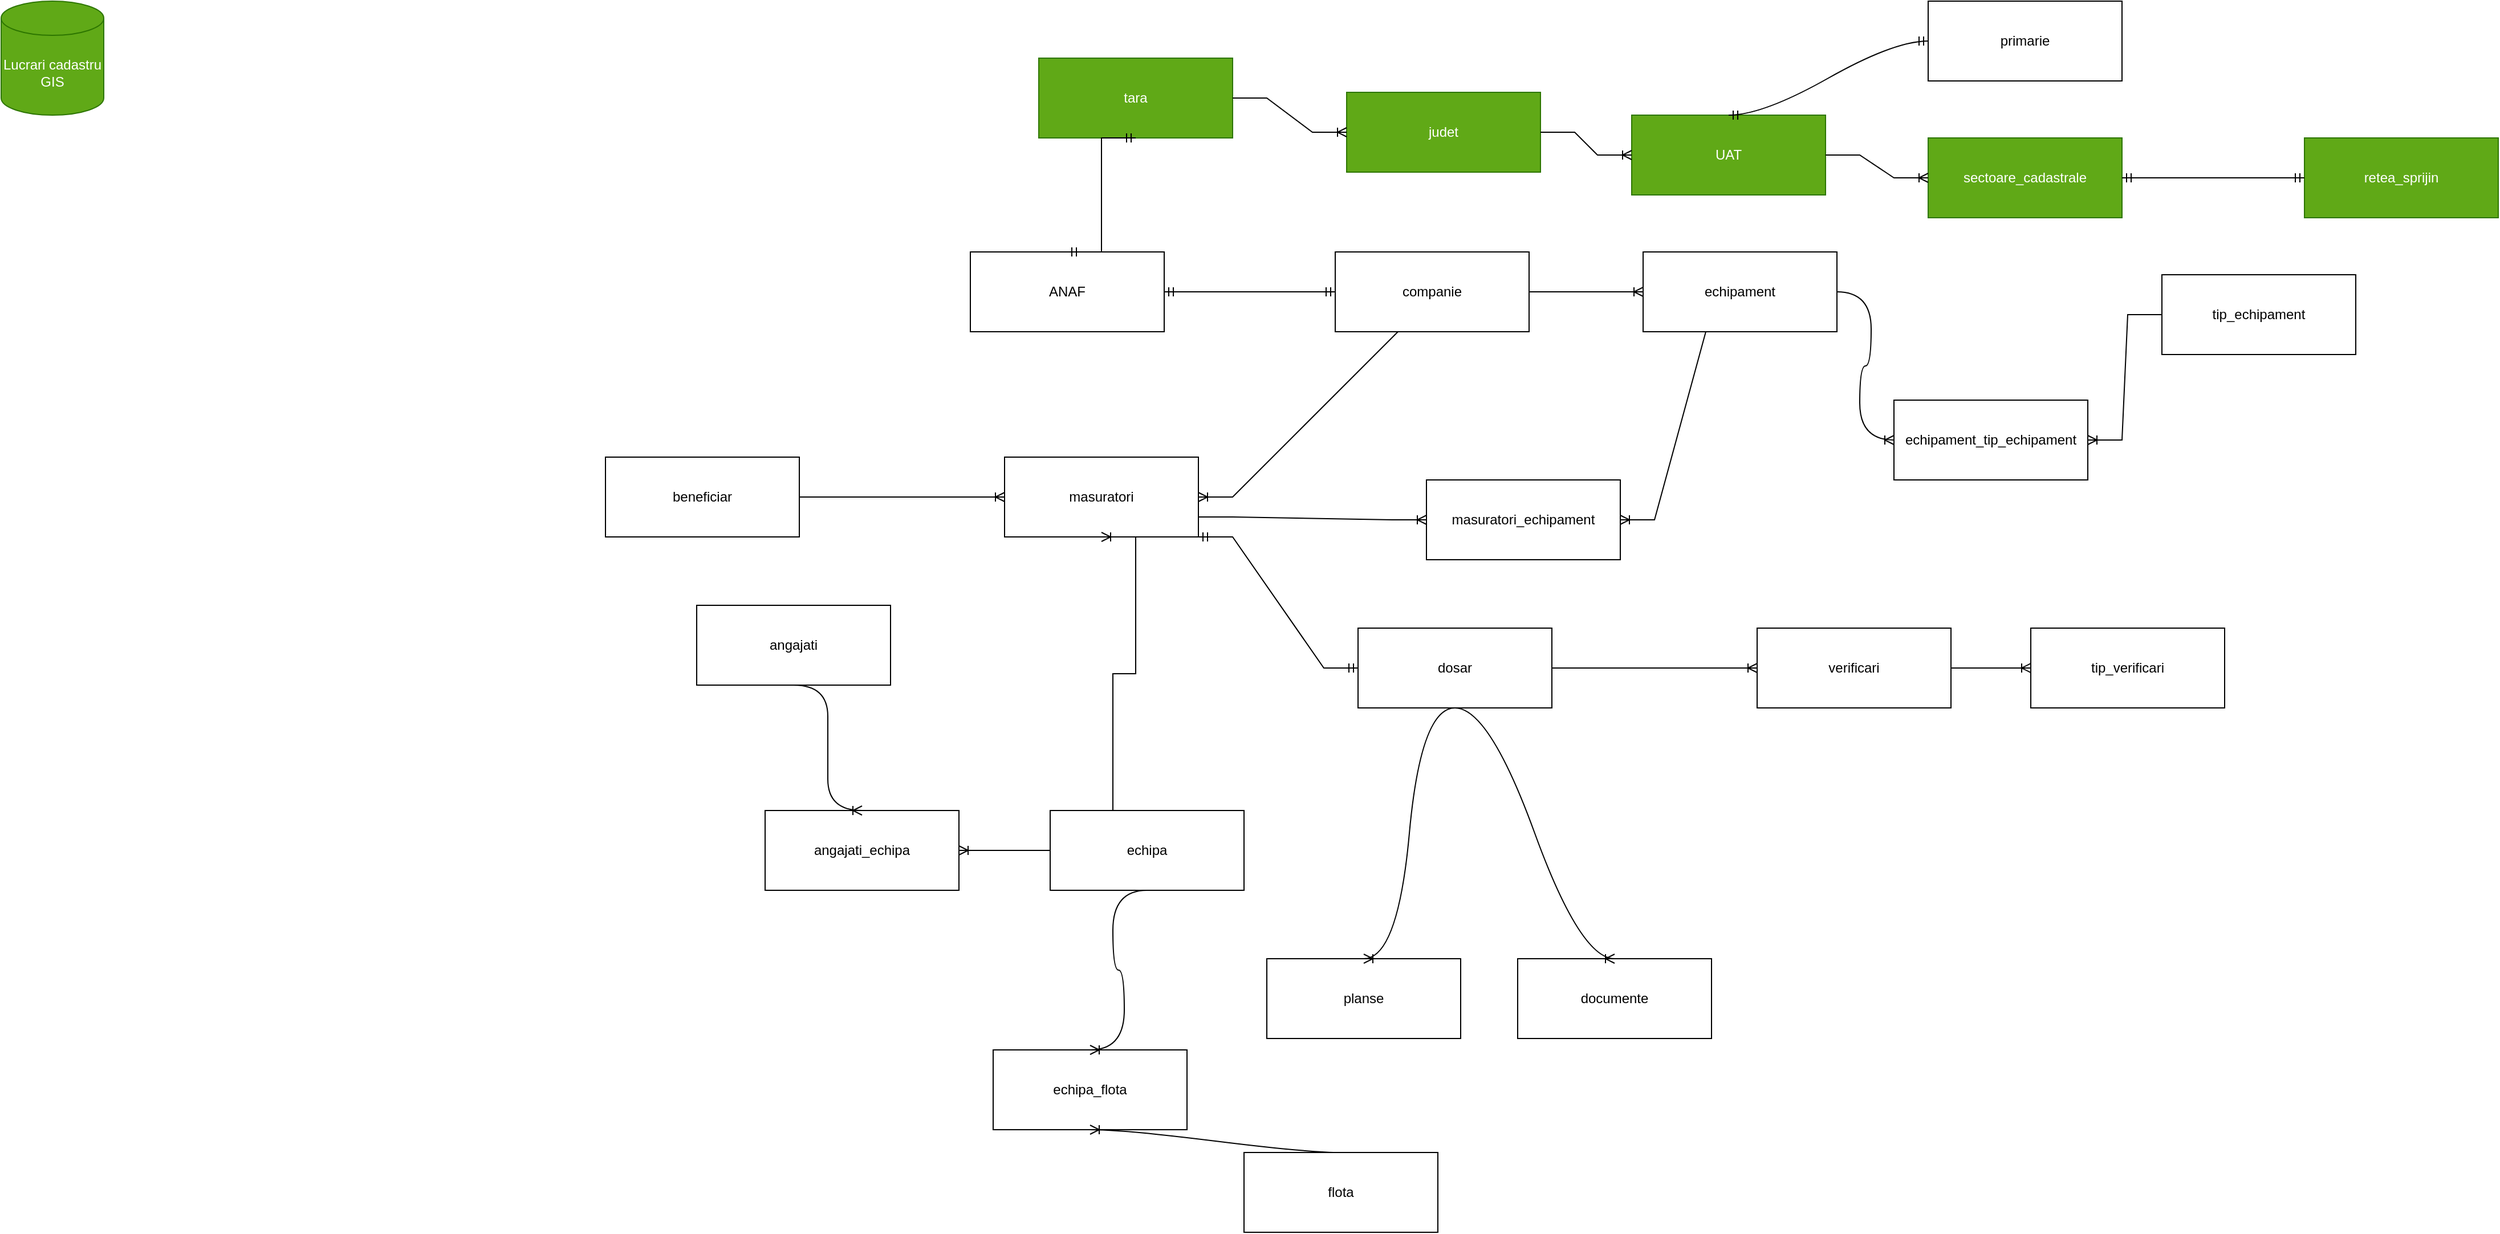 <mxfile version="21.3.2" type="github">
  <diagram name="Page-1" id="c4nXFNeBFdgrfNwBTD_H">
    <mxGraphModel dx="3475" dy="1415" grid="1" gridSize="10" guides="1" tooltips="1" connect="1" arrows="1" fold="1" page="1" pageScale="1" pageWidth="850" pageHeight="1100" math="0" shadow="0">
      <root>
        <mxCell id="0" />
        <mxCell id="1" parent="0" />
        <mxCell id="TaOxIR-Y_0B-BQlurdxr-1" value="Lucrari cadastru GIS" style="shape=cylinder3;whiteSpace=wrap;html=1;boundedLbl=1;backgroundOutline=1;size=15;fillColor=#60a917;fontColor=#ffffff;strokeColor=#2D7600;" vertex="1" parent="1">
          <mxGeometry x="-790" width="90" height="100" as="geometry" />
        </mxCell>
        <mxCell id="TaOxIR-Y_0B-BQlurdxr-2" value="sectoare_cadastrale" style="rounded=0;whiteSpace=wrap;html=1;fillColor=#60a917;fontColor=#ffffff;strokeColor=#2D7600;" vertex="1" parent="1">
          <mxGeometry x="900" y="120" width="170" height="70" as="geometry" />
        </mxCell>
        <mxCell id="TaOxIR-Y_0B-BQlurdxr-3" value="retea_sprijin" style="rounded=0;whiteSpace=wrap;html=1;fillColor=#60a917;fontColor=#ffffff;strokeColor=#2D7600;" vertex="1" parent="1">
          <mxGeometry x="1230" y="120" width="170" height="70" as="geometry" />
        </mxCell>
        <mxCell id="TaOxIR-Y_0B-BQlurdxr-4" value="echipa" style="rounded=0;whiteSpace=wrap;html=1;" vertex="1" parent="1">
          <mxGeometry x="130" y="710" width="170" height="70" as="geometry" />
        </mxCell>
        <mxCell id="TaOxIR-Y_0B-BQlurdxr-5" value="angajati" style="rounded=0;whiteSpace=wrap;html=1;" vertex="1" parent="1">
          <mxGeometry x="-180" y="530" width="170" height="70" as="geometry" />
        </mxCell>
        <mxCell id="TaOxIR-Y_0B-BQlurdxr-8" value="echipament" style="rounded=0;whiteSpace=wrap;html=1;" vertex="1" parent="1">
          <mxGeometry x="650" y="220" width="170" height="70" as="geometry" />
        </mxCell>
        <mxCell id="TaOxIR-Y_0B-BQlurdxr-10" value="flota" style="rounded=0;whiteSpace=wrap;html=1;" vertex="1" parent="1">
          <mxGeometry x="300" y="1010" width="170" height="70" as="geometry" />
        </mxCell>
        <mxCell id="TaOxIR-Y_0B-BQlurdxr-11" value="documente" style="rounded=0;whiteSpace=wrap;html=1;" vertex="1" parent="1">
          <mxGeometry x="540" y="840" width="170" height="70" as="geometry" />
        </mxCell>
        <mxCell id="TaOxIR-Y_0B-BQlurdxr-12" value="masuratori" style="rounded=0;whiteSpace=wrap;html=1;" vertex="1" parent="1">
          <mxGeometry x="90" y="400" width="170" height="70" as="geometry" />
        </mxCell>
        <mxCell id="TaOxIR-Y_0B-BQlurdxr-13" value="primarie" style="rounded=0;whiteSpace=wrap;html=1;" vertex="1" parent="1">
          <mxGeometry x="900" width="170" height="70" as="geometry" />
        </mxCell>
        <mxCell id="TaOxIR-Y_0B-BQlurdxr-14" value="beneficiar" style="rounded=0;whiteSpace=wrap;html=1;" vertex="1" parent="1">
          <mxGeometry x="-260" y="400" width="170" height="70" as="geometry" />
        </mxCell>
        <mxCell id="TaOxIR-Y_0B-BQlurdxr-16" value="dosar" style="rounded=0;whiteSpace=wrap;html=1;" vertex="1" parent="1">
          <mxGeometry x="400" y="550" width="170" height="70" as="geometry" />
        </mxCell>
        <mxCell id="TaOxIR-Y_0B-BQlurdxr-19" value="planse" style="rounded=0;whiteSpace=wrap;html=1;" vertex="1" parent="1">
          <mxGeometry x="320" y="840" width="170" height="70" as="geometry" />
        </mxCell>
        <mxCell id="TaOxIR-Y_0B-BQlurdxr-21" value="tip_verificari" style="rounded=0;whiteSpace=wrap;html=1;" vertex="1" parent="1">
          <mxGeometry x="990" y="550" width="170" height="70" as="geometry" />
        </mxCell>
        <mxCell id="TaOxIR-Y_0B-BQlurdxr-22" value="verificari" style="rounded=0;whiteSpace=wrap;html=1;" vertex="1" parent="1">
          <mxGeometry x="750" y="550" width="170" height="70" as="geometry" />
        </mxCell>
        <mxCell id="TaOxIR-Y_0B-BQlurdxr-23" value="UAT" style="rounded=0;whiteSpace=wrap;html=1;fillColor=#60a917;fontColor=#ffffff;strokeColor=#2D7600;" vertex="1" parent="1">
          <mxGeometry x="640" y="100" width="170" height="70" as="geometry" />
        </mxCell>
        <mxCell id="TaOxIR-Y_0B-BQlurdxr-24" value="" style="edgeStyle=entityRelationEdgeStyle;fontSize=12;html=1;endArrow=ERoneToMany;rounded=0;exitX=1;exitY=0.5;exitDx=0;exitDy=0;entryX=0;entryY=0.5;entryDx=0;entryDy=0;" edge="1" parent="1" source="TaOxIR-Y_0B-BQlurdxr-23" target="TaOxIR-Y_0B-BQlurdxr-2">
          <mxGeometry width="100" height="100" relative="1" as="geometry">
            <mxPoint x="805" y="100" as="sourcePoint" />
            <mxPoint x="905" as="targetPoint" />
          </mxGeometry>
        </mxCell>
        <mxCell id="TaOxIR-Y_0B-BQlurdxr-25" value="judet" style="rounded=0;whiteSpace=wrap;html=1;fillColor=#60a917;fontColor=#ffffff;strokeColor=#2D7600;" vertex="1" parent="1">
          <mxGeometry x="390" y="80" width="170" height="70" as="geometry" />
        </mxCell>
        <mxCell id="TaOxIR-Y_0B-BQlurdxr-26" value="" style="edgeStyle=entityRelationEdgeStyle;fontSize=12;html=1;endArrow=ERoneToMany;rounded=0;exitX=1;exitY=0.5;exitDx=0;exitDy=0;entryX=0;entryY=0.5;entryDx=0;entryDy=0;" edge="1" parent="1" source="TaOxIR-Y_0B-BQlurdxr-25" target="TaOxIR-Y_0B-BQlurdxr-23">
          <mxGeometry width="100" height="100" relative="1" as="geometry">
            <mxPoint x="600" y="315" as="sourcePoint" />
            <mxPoint x="700" y="215" as="targetPoint" />
          </mxGeometry>
        </mxCell>
        <mxCell id="TaOxIR-Y_0B-BQlurdxr-27" value="tara" style="rounded=0;whiteSpace=wrap;html=1;fillColor=#60a917;fontColor=#ffffff;strokeColor=#2D7600;" vertex="1" parent="1">
          <mxGeometry x="120" y="50" width="170" height="70" as="geometry" />
        </mxCell>
        <mxCell id="TaOxIR-Y_0B-BQlurdxr-30" value="" style="edgeStyle=entityRelationEdgeStyle;fontSize=12;html=1;endArrow=ERoneToMany;rounded=0;exitX=1;exitY=0.5;exitDx=0;exitDy=0;entryX=0;entryY=0.5;entryDx=0;entryDy=0;" edge="1" parent="1" source="TaOxIR-Y_0B-BQlurdxr-27" target="TaOxIR-Y_0B-BQlurdxr-25">
          <mxGeometry width="100" height="100" relative="1" as="geometry">
            <mxPoint x="560" y="300" as="sourcePoint" />
            <mxPoint x="660" y="200" as="targetPoint" />
          </mxGeometry>
        </mxCell>
        <mxCell id="TaOxIR-Y_0B-BQlurdxr-31" value="companie" style="rounded=0;whiteSpace=wrap;html=1;" vertex="1" parent="1">
          <mxGeometry x="380" y="220" width="170" height="70" as="geometry" />
        </mxCell>
        <mxCell id="TaOxIR-Y_0B-BQlurdxr-32" value="" style="edgeStyle=entityRelationEdgeStyle;fontSize=12;html=1;endArrow=ERoneToMany;rounded=0;exitX=1;exitY=0.5;exitDx=0;exitDy=0;entryX=0;entryY=0.5;entryDx=0;entryDy=0;" edge="1" parent="1" source="TaOxIR-Y_0B-BQlurdxr-31" target="TaOxIR-Y_0B-BQlurdxr-8">
          <mxGeometry width="100" height="100" relative="1" as="geometry">
            <mxPoint x="920" y="330" as="sourcePoint" />
            <mxPoint x="1020" y="230" as="targetPoint" />
          </mxGeometry>
        </mxCell>
        <mxCell id="TaOxIR-Y_0B-BQlurdxr-33" value="ANAF" style="rounded=0;whiteSpace=wrap;html=1;" vertex="1" parent="1">
          <mxGeometry x="60" y="220" width="170" height="70" as="geometry" />
        </mxCell>
        <mxCell id="TaOxIR-Y_0B-BQlurdxr-34" value="" style="edgeStyle=entityRelationEdgeStyle;fontSize=12;html=1;endArrow=ERmandOne;startArrow=ERmandOne;rounded=0;entryX=0;entryY=0.5;entryDx=0;entryDy=0;exitX=1;exitY=0.5;exitDx=0;exitDy=0;" edge="1" parent="1" source="TaOxIR-Y_0B-BQlurdxr-33" target="TaOxIR-Y_0B-BQlurdxr-31">
          <mxGeometry width="100" height="100" relative="1" as="geometry">
            <mxPoint x="205" y="290" as="sourcePoint" />
            <mxPoint x="305" y="190" as="targetPoint" />
          </mxGeometry>
        </mxCell>
        <mxCell id="TaOxIR-Y_0B-BQlurdxr-35" value="" style="edgeStyle=entityRelationEdgeStyle;fontSize=12;html=1;endArrow=ERmandOne;startArrow=ERmandOne;rounded=0;entryX=0.5;entryY=1;entryDx=0;entryDy=0;exitX=0.5;exitY=0;exitDx=0;exitDy=0;" edge="1" parent="1" source="TaOxIR-Y_0B-BQlurdxr-33" target="TaOxIR-Y_0B-BQlurdxr-27">
          <mxGeometry width="100" height="100" relative="1" as="geometry">
            <mxPoint x="10" y="250" as="sourcePoint" />
            <mxPoint x="110" y="150" as="targetPoint" />
          </mxGeometry>
        </mxCell>
        <mxCell id="TaOxIR-Y_0B-BQlurdxr-38" value="" style="edgeStyle=entityRelationEdgeStyle;fontSize=12;html=1;endArrow=ERoneToMany;rounded=0;exitX=0.5;exitY=1;exitDx=0;exitDy=0;entryX=1;entryY=0.5;entryDx=0;entryDy=0;" edge="1" parent="1" source="TaOxIR-Y_0B-BQlurdxr-31" target="TaOxIR-Y_0B-BQlurdxr-12">
          <mxGeometry width="100" height="100" relative="1" as="geometry">
            <mxPoint x="560" y="530" as="sourcePoint" />
            <mxPoint x="660" y="430" as="targetPoint" />
          </mxGeometry>
        </mxCell>
        <mxCell id="TaOxIR-Y_0B-BQlurdxr-39" value="masuratori_echipament" style="rounded=0;whiteSpace=wrap;html=1;" vertex="1" parent="1">
          <mxGeometry x="460" y="420" width="170" height="70" as="geometry" />
        </mxCell>
        <mxCell id="TaOxIR-Y_0B-BQlurdxr-41" value="" style="edgeStyle=entityRelationEdgeStyle;fontSize=12;html=1;endArrow=ERoneToMany;rounded=0;exitX=1;exitY=0.75;exitDx=0;exitDy=0;entryX=0;entryY=0.5;entryDx=0;entryDy=0;" edge="1" parent="1" source="TaOxIR-Y_0B-BQlurdxr-12" target="TaOxIR-Y_0B-BQlurdxr-39">
          <mxGeometry width="100" height="100" relative="1" as="geometry">
            <mxPoint x="560" y="530" as="sourcePoint" />
            <mxPoint x="660" y="430" as="targetPoint" />
          </mxGeometry>
        </mxCell>
        <mxCell id="TaOxIR-Y_0B-BQlurdxr-42" value="" style="edgeStyle=entityRelationEdgeStyle;fontSize=12;html=1;endArrow=ERoneToMany;rounded=0;exitX=0.5;exitY=1;exitDx=0;exitDy=0;entryX=1;entryY=0.5;entryDx=0;entryDy=0;" edge="1" parent="1" source="TaOxIR-Y_0B-BQlurdxr-8" target="TaOxIR-Y_0B-BQlurdxr-39">
          <mxGeometry width="100" height="100" relative="1" as="geometry">
            <mxPoint x="640" y="450" as="sourcePoint" />
            <mxPoint x="740" y="350" as="targetPoint" />
          </mxGeometry>
        </mxCell>
        <mxCell id="TaOxIR-Y_0B-BQlurdxr-43" value="angajati_echipa" style="rounded=0;whiteSpace=wrap;html=1;" vertex="1" parent="1">
          <mxGeometry x="-120" y="710" width="170" height="70" as="geometry" />
        </mxCell>
        <mxCell id="TaOxIR-Y_0B-BQlurdxr-44" value="" style="edgeStyle=entityRelationEdgeStyle;fontSize=12;html=1;endArrow=ERoneToMany;exitX=0.5;exitY=1;exitDx=0;exitDy=0;entryX=0.5;entryY=0;entryDx=0;entryDy=0;curved=1;" edge="1" parent="1" source="TaOxIR-Y_0B-BQlurdxr-5" target="TaOxIR-Y_0B-BQlurdxr-43">
          <mxGeometry width="100" height="100" relative="1" as="geometry">
            <mxPoint x="300" y="480" as="sourcePoint" />
            <mxPoint x="400" y="380" as="targetPoint" />
          </mxGeometry>
        </mxCell>
        <mxCell id="TaOxIR-Y_0B-BQlurdxr-45" value="" style="edgeStyle=entityRelationEdgeStyle;fontSize=12;html=1;endArrow=ERoneToMany;rounded=0;exitX=0;exitY=0.5;exitDx=0;exitDy=0;entryX=1;entryY=0.5;entryDx=0;entryDy=0;" edge="1" parent="1" source="TaOxIR-Y_0B-BQlurdxr-4" target="TaOxIR-Y_0B-BQlurdxr-43">
          <mxGeometry width="100" height="100" relative="1" as="geometry">
            <mxPoint x="300" y="480" as="sourcePoint" />
            <mxPoint x="400" y="380" as="targetPoint" />
          </mxGeometry>
        </mxCell>
        <mxCell id="TaOxIR-Y_0B-BQlurdxr-46" value="" style="edgeStyle=entityRelationEdgeStyle;fontSize=12;html=1;endArrow=ERoneToMany;rounded=0;exitX=0.5;exitY=0;exitDx=0;exitDy=0;entryX=0.5;entryY=1;entryDx=0;entryDy=0;" edge="1" parent="1" source="TaOxIR-Y_0B-BQlurdxr-4" target="TaOxIR-Y_0B-BQlurdxr-12">
          <mxGeometry width="100" height="100" relative="1" as="geometry">
            <mxPoint x="520" y="470" as="sourcePoint" />
            <mxPoint x="620" y="370" as="targetPoint" />
          </mxGeometry>
        </mxCell>
        <mxCell id="TaOxIR-Y_0B-BQlurdxr-48" value="echipa_flota" style="rounded=0;whiteSpace=wrap;html=1;" vertex="1" parent="1">
          <mxGeometry x="80" y="920" width="170" height="70" as="geometry" />
        </mxCell>
        <mxCell id="TaOxIR-Y_0B-BQlurdxr-49" value="" style="edgeStyle=entityRelationEdgeStyle;fontSize=12;html=1;endArrow=ERoneToMany;exitX=0.5;exitY=1;exitDx=0;exitDy=0;entryX=0.5;entryY=0;entryDx=0;entryDy=0;curved=1;" edge="1" parent="1" source="TaOxIR-Y_0B-BQlurdxr-4" target="TaOxIR-Y_0B-BQlurdxr-48">
          <mxGeometry width="100" height="100" relative="1" as="geometry">
            <mxPoint x="440" y="800" as="sourcePoint" />
            <mxPoint x="540" y="700" as="targetPoint" />
          </mxGeometry>
        </mxCell>
        <mxCell id="TaOxIR-Y_0B-BQlurdxr-50" value="" style="edgeStyle=entityRelationEdgeStyle;fontSize=12;html=1;endArrow=ERoneToMany;exitX=0.5;exitY=0;exitDx=0;exitDy=0;entryX=0.5;entryY=1;entryDx=0;entryDy=0;curved=1;" edge="1" parent="1" source="TaOxIR-Y_0B-BQlurdxr-10" target="TaOxIR-Y_0B-BQlurdxr-48">
          <mxGeometry width="100" height="100" relative="1" as="geometry">
            <mxPoint x="440" y="800" as="sourcePoint" />
            <mxPoint x="540" y="700" as="targetPoint" />
          </mxGeometry>
        </mxCell>
        <mxCell id="TaOxIR-Y_0B-BQlurdxr-52" value="" style="edgeStyle=entityRelationEdgeStyle;fontSize=12;html=1;endArrow=ERmandOne;startArrow=ERmandOne;entryX=0;entryY=0.5;entryDx=0;entryDy=0;exitX=0.5;exitY=0;exitDx=0;exitDy=0;curved=1;" edge="1" parent="1" source="TaOxIR-Y_0B-BQlurdxr-23" target="TaOxIR-Y_0B-BQlurdxr-13">
          <mxGeometry width="100" height="100" relative="1" as="geometry">
            <mxPoint x="720" y="50" as="sourcePoint" />
            <mxPoint x="820" y="-50" as="targetPoint" />
          </mxGeometry>
        </mxCell>
        <mxCell id="TaOxIR-Y_0B-BQlurdxr-53" value="" style="edgeStyle=entityRelationEdgeStyle;fontSize=12;html=1;endArrow=ERoneToMany;rounded=0;exitX=1;exitY=0.5;exitDx=0;exitDy=0;entryX=0;entryY=0.5;entryDx=0;entryDy=0;" edge="1" parent="1" source="TaOxIR-Y_0B-BQlurdxr-14" target="TaOxIR-Y_0B-BQlurdxr-12">
          <mxGeometry width="100" height="100" relative="1" as="geometry">
            <mxPoint x="-40" y="420" as="sourcePoint" />
            <mxPoint x="60" y="320" as="targetPoint" />
          </mxGeometry>
        </mxCell>
        <mxCell id="TaOxIR-Y_0B-BQlurdxr-54" value="tip_echipament" style="rounded=0;whiteSpace=wrap;html=1;" vertex="1" parent="1">
          <mxGeometry x="1105" y="240" width="170" height="70" as="geometry" />
        </mxCell>
        <mxCell id="TaOxIR-Y_0B-BQlurdxr-55" value="echipament_tip_echipament" style="rounded=0;whiteSpace=wrap;html=1;" vertex="1" parent="1">
          <mxGeometry x="870" y="350" width="170" height="70" as="geometry" />
        </mxCell>
        <mxCell id="TaOxIR-Y_0B-BQlurdxr-56" value="" style="edgeStyle=entityRelationEdgeStyle;fontSize=12;html=1;endArrow=ERmandOne;startArrow=ERmandOne;rounded=0;entryX=0;entryY=0.5;entryDx=0;entryDy=0;exitX=1;exitY=0.5;exitDx=0;exitDy=0;" edge="1" parent="1" source="TaOxIR-Y_0B-BQlurdxr-2" target="TaOxIR-Y_0B-BQlurdxr-3">
          <mxGeometry width="100" height="100" relative="1" as="geometry">
            <mxPoint x="570" y="610" as="sourcePoint" />
            <mxPoint x="670" y="510" as="targetPoint" />
          </mxGeometry>
        </mxCell>
        <mxCell id="TaOxIR-Y_0B-BQlurdxr-58" value="" style="edgeStyle=entityRelationEdgeStyle;fontSize=12;html=1;endArrow=ERoneToMany;exitX=1;exitY=0.5;exitDx=0;exitDy=0;entryX=0;entryY=0.5;entryDx=0;entryDy=0;curved=1;" edge="1" parent="1" source="TaOxIR-Y_0B-BQlurdxr-8" target="TaOxIR-Y_0B-BQlurdxr-55">
          <mxGeometry width="100" height="100" relative="1" as="geometry">
            <mxPoint x="1140" y="500" as="sourcePoint" />
            <mxPoint x="1240" y="400" as="targetPoint" />
          </mxGeometry>
        </mxCell>
        <mxCell id="TaOxIR-Y_0B-BQlurdxr-59" value="" style="edgeStyle=entityRelationEdgeStyle;fontSize=12;html=1;endArrow=ERoneToMany;rounded=0;exitX=0;exitY=0.5;exitDx=0;exitDy=0;entryX=1;entryY=0.5;entryDx=0;entryDy=0;" edge="1" parent="1" source="TaOxIR-Y_0B-BQlurdxr-54" target="TaOxIR-Y_0B-BQlurdxr-55">
          <mxGeometry width="100" height="100" relative="1" as="geometry">
            <mxPoint x="1280" y="460" as="sourcePoint" />
            <mxPoint x="1380" y="360" as="targetPoint" />
          </mxGeometry>
        </mxCell>
        <mxCell id="TaOxIR-Y_0B-BQlurdxr-60" value="" style="edgeStyle=entityRelationEdgeStyle;fontSize=12;html=1;endArrow=ERoneToMany;rounded=0;exitX=1;exitY=0.5;exitDx=0;exitDy=0;entryX=0;entryY=0.5;entryDx=0;entryDy=0;" edge="1" parent="1" source="TaOxIR-Y_0B-BQlurdxr-22" target="TaOxIR-Y_0B-BQlurdxr-21">
          <mxGeometry width="100" height="100" relative="1" as="geometry">
            <mxPoint x="680" y="650" as="sourcePoint" />
            <mxPoint x="780" y="550" as="targetPoint" />
          </mxGeometry>
        </mxCell>
        <mxCell id="TaOxIR-Y_0B-BQlurdxr-61" value="" style="edgeStyle=entityRelationEdgeStyle;fontSize=12;html=1;endArrow=ERmandOne;startArrow=ERmandOne;rounded=0;exitX=1;exitY=1;exitDx=0;exitDy=0;entryX=0;entryY=0.5;entryDx=0;entryDy=0;" edge="1" parent="1" source="TaOxIR-Y_0B-BQlurdxr-12" target="TaOxIR-Y_0B-BQlurdxr-16">
          <mxGeometry width="100" height="100" relative="1" as="geometry">
            <mxPoint x="630" y="660" as="sourcePoint" />
            <mxPoint x="730" y="560" as="targetPoint" />
          </mxGeometry>
        </mxCell>
        <mxCell id="TaOxIR-Y_0B-BQlurdxr-62" value="" style="edgeStyle=entityRelationEdgeStyle;fontSize=12;html=1;endArrow=ERoneToMany;rounded=0;exitX=1;exitY=0.5;exitDx=0;exitDy=0;entryX=0;entryY=0.5;entryDx=0;entryDy=0;" edge="1" parent="1" source="TaOxIR-Y_0B-BQlurdxr-16" target="TaOxIR-Y_0B-BQlurdxr-22">
          <mxGeometry width="100" height="100" relative="1" as="geometry">
            <mxPoint x="760" y="670" as="sourcePoint" />
            <mxPoint x="860" y="570" as="targetPoint" />
          </mxGeometry>
        </mxCell>
        <mxCell id="TaOxIR-Y_0B-BQlurdxr-64" value="" style="edgeStyle=entityRelationEdgeStyle;fontSize=12;html=1;endArrow=ERoneToMany;exitX=0.5;exitY=1;exitDx=0;exitDy=0;entryX=0.5;entryY=0;entryDx=0;entryDy=0;curved=1;" edge="1" parent="1" source="TaOxIR-Y_0B-BQlurdxr-16" target="TaOxIR-Y_0B-BQlurdxr-11">
          <mxGeometry width="100" height="100" relative="1" as="geometry">
            <mxPoint x="570" y="950" as="sourcePoint" />
            <mxPoint x="670" y="850" as="targetPoint" />
          </mxGeometry>
        </mxCell>
        <mxCell id="TaOxIR-Y_0B-BQlurdxr-65" value="" style="edgeStyle=entityRelationEdgeStyle;fontSize=12;html=1;endArrow=ERoneToMany;exitX=0.5;exitY=1;exitDx=0;exitDy=0;entryX=0.5;entryY=0;entryDx=0;entryDy=0;curved=1;" edge="1" parent="1" source="TaOxIR-Y_0B-BQlurdxr-16" target="TaOxIR-Y_0B-BQlurdxr-19">
          <mxGeometry width="100" height="100" relative="1" as="geometry">
            <mxPoint x="570" y="950" as="sourcePoint" />
            <mxPoint x="670" y="850" as="targetPoint" />
          </mxGeometry>
        </mxCell>
      </root>
    </mxGraphModel>
  </diagram>
</mxfile>
